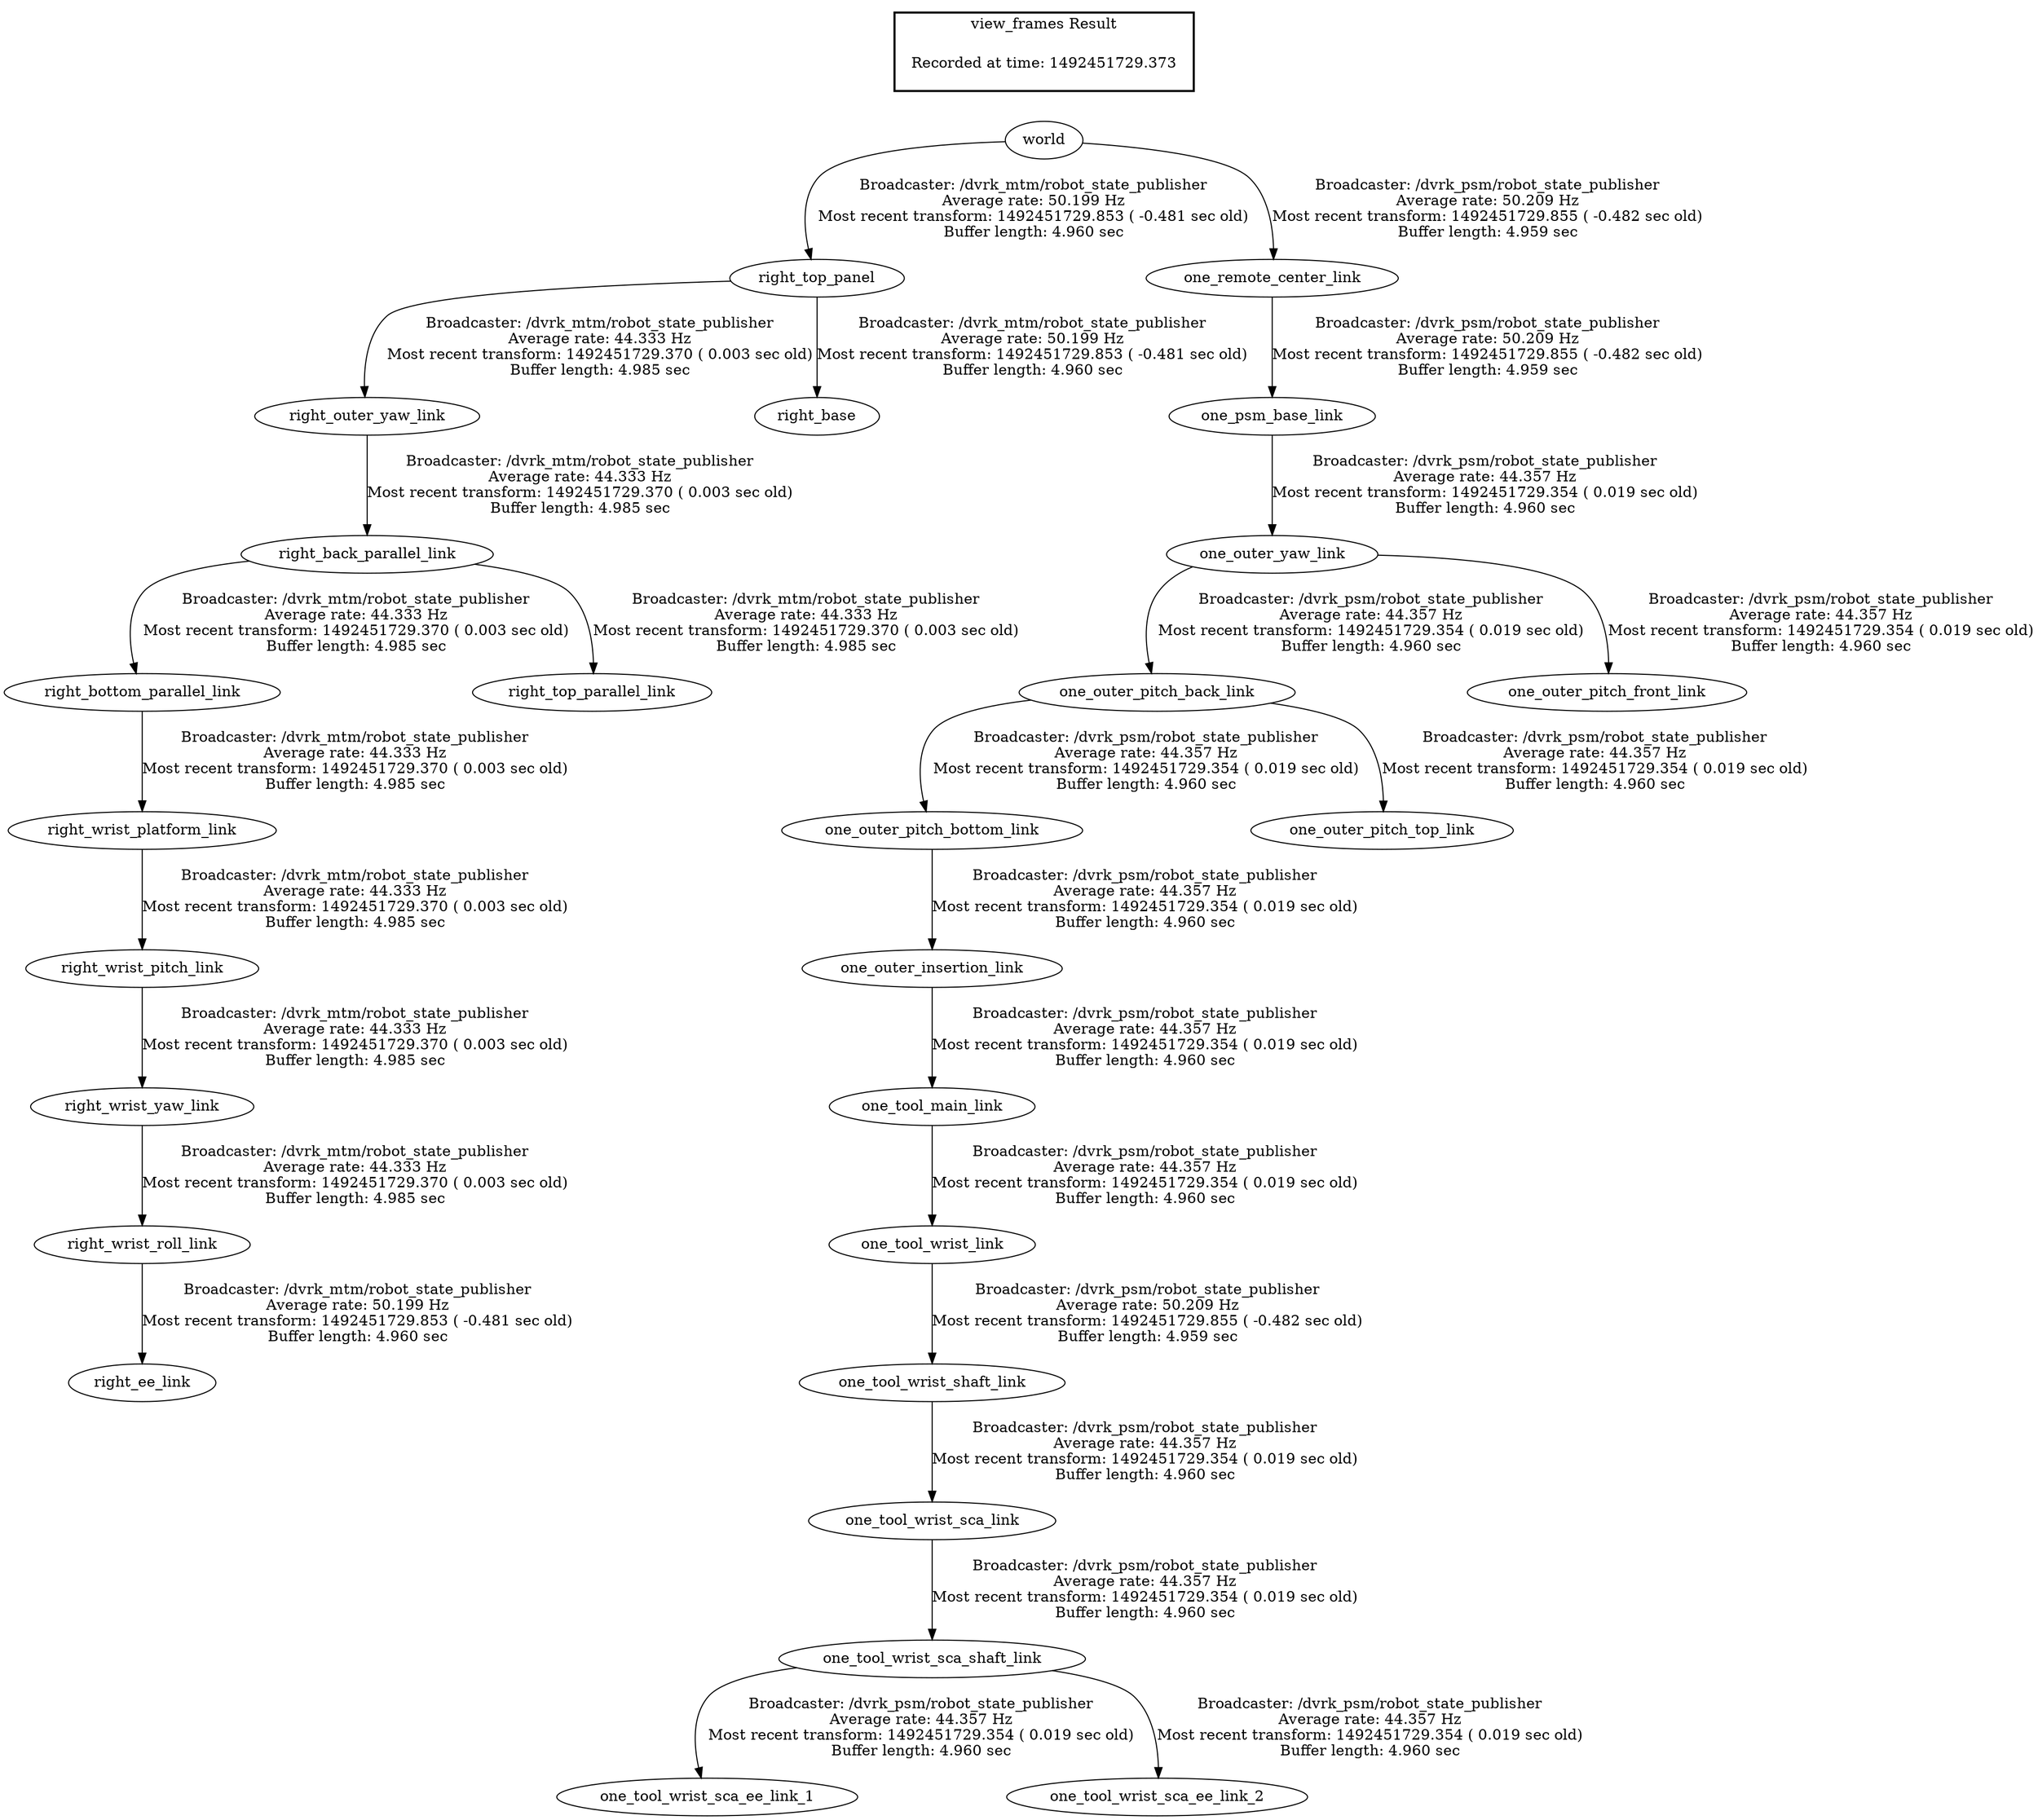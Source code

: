 digraph G {
"right_back_parallel_link" -> "right_bottom_parallel_link"[label="Broadcaster: /dvrk_mtm/robot_state_publisher\nAverage rate: 44.333 Hz\nMost recent transform: 1492451729.370 ( 0.003 sec old)\nBuffer length: 4.985 sec\n"];
"right_outer_yaw_link" -> "right_back_parallel_link"[label="Broadcaster: /dvrk_mtm/robot_state_publisher\nAverage rate: 44.333 Hz\nMost recent transform: 1492451729.370 ( 0.003 sec old)\nBuffer length: 4.985 sec\n"];
"right_top_panel" -> "right_outer_yaw_link"[label="Broadcaster: /dvrk_mtm/robot_state_publisher\nAverage rate: 44.333 Hz\nMost recent transform: 1492451729.370 ( 0.003 sec old)\nBuffer length: 4.985 sec\n"];
"world" -> "right_top_panel"[label="Broadcaster: /dvrk_mtm/robot_state_publisher\nAverage rate: 50.199 Hz\nMost recent transform: 1492451729.853 ( -0.481 sec old)\nBuffer length: 4.960 sec\n"];
"right_back_parallel_link" -> "right_top_parallel_link"[label="Broadcaster: /dvrk_mtm/robot_state_publisher\nAverage rate: 44.333 Hz\nMost recent transform: 1492451729.370 ( 0.003 sec old)\nBuffer length: 4.985 sec\n"];
"right_wrist_platform_link" -> "right_wrist_pitch_link"[label="Broadcaster: /dvrk_mtm/robot_state_publisher\nAverage rate: 44.333 Hz\nMost recent transform: 1492451729.370 ( 0.003 sec old)\nBuffer length: 4.985 sec\n"];
"right_bottom_parallel_link" -> "right_wrist_platform_link"[label="Broadcaster: /dvrk_mtm/robot_state_publisher\nAverage rate: 44.333 Hz\nMost recent transform: 1492451729.370 ( 0.003 sec old)\nBuffer length: 4.985 sec\n"];
"right_wrist_yaw_link" -> "right_wrist_roll_link"[label="Broadcaster: /dvrk_mtm/robot_state_publisher\nAverage rate: 44.333 Hz\nMost recent transform: 1492451729.370 ( 0.003 sec old)\nBuffer length: 4.985 sec\n"];
"right_wrist_pitch_link" -> "right_wrist_yaw_link"[label="Broadcaster: /dvrk_mtm/robot_state_publisher\nAverage rate: 44.333 Hz\nMost recent transform: 1492451729.370 ( 0.003 sec old)\nBuffer length: 4.985 sec\n"];
"right_top_panel" -> "right_base"[label="Broadcaster: /dvrk_mtm/robot_state_publisher\nAverage rate: 50.199 Hz\nMost recent transform: 1492451729.853 ( -0.481 sec old)\nBuffer length: 4.960 sec\n"];
"right_wrist_roll_link" -> "right_ee_link"[label="Broadcaster: /dvrk_mtm/robot_state_publisher\nAverage rate: 50.199 Hz\nMost recent transform: 1492451729.853 ( -0.481 sec old)\nBuffer length: 4.960 sec\n"];
"world" -> "one_remote_center_link"[label="Broadcaster: /dvrk_psm/robot_state_publisher\nAverage rate: 50.209 Hz\nMost recent transform: 1492451729.855 ( -0.482 sec old)\nBuffer length: 4.959 sec\n"];
"one_tool_wrist_link" -> "one_tool_wrist_shaft_link"[label="Broadcaster: /dvrk_psm/robot_state_publisher\nAverage rate: 50.209 Hz\nMost recent transform: 1492451729.855 ( -0.482 sec old)\nBuffer length: 4.959 sec\n"];
"one_tool_main_link" -> "one_tool_wrist_link"[label="Broadcaster: /dvrk_psm/robot_state_publisher\nAverage rate: 44.357 Hz\nMost recent transform: 1492451729.354 ( 0.019 sec old)\nBuffer length: 4.960 sec\n"];
"one_remote_center_link" -> "one_psm_base_link"[label="Broadcaster: /dvrk_psm/robot_state_publisher\nAverage rate: 50.209 Hz\nMost recent transform: 1492451729.855 ( -0.482 sec old)\nBuffer length: 4.959 sec\n"];
"one_outer_insertion_link" -> "one_tool_main_link"[label="Broadcaster: /dvrk_psm/robot_state_publisher\nAverage rate: 44.357 Hz\nMost recent transform: 1492451729.354 ( 0.019 sec old)\nBuffer length: 4.960 sec\n"];
"one_outer_pitch_bottom_link" -> "one_outer_insertion_link"[label="Broadcaster: /dvrk_psm/robot_state_publisher\nAverage rate: 44.357 Hz\nMost recent transform: 1492451729.354 ( 0.019 sec old)\nBuffer length: 4.960 sec\n"];
"one_outer_yaw_link" -> "one_outer_pitch_back_link"[label="Broadcaster: /dvrk_psm/robot_state_publisher\nAverage rate: 44.357 Hz\nMost recent transform: 1492451729.354 ( 0.019 sec old)\nBuffer length: 4.960 sec\n"];
"one_psm_base_link" -> "one_outer_yaw_link"[label="Broadcaster: /dvrk_psm/robot_state_publisher\nAverage rate: 44.357 Hz\nMost recent transform: 1492451729.354 ( 0.019 sec old)\nBuffer length: 4.960 sec\n"];
"one_outer_yaw_link" -> "one_outer_pitch_front_link"[label="Broadcaster: /dvrk_psm/robot_state_publisher\nAverage rate: 44.357 Hz\nMost recent transform: 1492451729.354 ( 0.019 sec old)\nBuffer length: 4.960 sec\n"];
"one_outer_pitch_back_link" -> "one_outer_pitch_bottom_link"[label="Broadcaster: /dvrk_psm/robot_state_publisher\nAverage rate: 44.357 Hz\nMost recent transform: 1492451729.354 ( 0.019 sec old)\nBuffer length: 4.960 sec\n"];
"one_outer_pitch_back_link" -> "one_outer_pitch_top_link"[label="Broadcaster: /dvrk_psm/robot_state_publisher\nAverage rate: 44.357 Hz\nMost recent transform: 1492451729.354 ( 0.019 sec old)\nBuffer length: 4.960 sec\n"];
"one_tool_wrist_sca_shaft_link" -> "one_tool_wrist_sca_ee_link_1"[label="Broadcaster: /dvrk_psm/robot_state_publisher\nAverage rate: 44.357 Hz\nMost recent transform: 1492451729.354 ( 0.019 sec old)\nBuffer length: 4.960 sec\n"];
"one_tool_wrist_sca_link" -> "one_tool_wrist_sca_shaft_link"[label="Broadcaster: /dvrk_psm/robot_state_publisher\nAverage rate: 44.357 Hz\nMost recent transform: 1492451729.354 ( 0.019 sec old)\nBuffer length: 4.960 sec\n"];
"one_tool_wrist_sca_shaft_link" -> "one_tool_wrist_sca_ee_link_2"[label="Broadcaster: /dvrk_psm/robot_state_publisher\nAverage rate: 44.357 Hz\nMost recent transform: 1492451729.354 ( 0.019 sec old)\nBuffer length: 4.960 sec\n"];
"one_tool_wrist_shaft_link" -> "one_tool_wrist_sca_link"[label="Broadcaster: /dvrk_psm/robot_state_publisher\nAverage rate: 44.357 Hz\nMost recent transform: 1492451729.354 ( 0.019 sec old)\nBuffer length: 4.960 sec\n"];
edge [style=invis];
 subgraph cluster_legend { style=bold; color=black; label ="view_frames Result";
"Recorded at time: 1492451729.373"[ shape=plaintext ] ;
 }->"world";
}